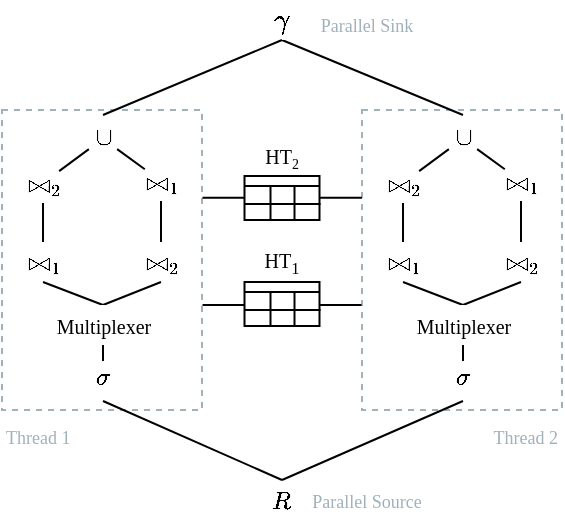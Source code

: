 <mxfile version="21.5.2" type="device">
  <diagram name="Page-1" id="9B1K-_jjaU90-WZYw8Fh">
    <mxGraphModel dx="841" dy="471" grid="1" gridSize="10" guides="1" tooltips="1" connect="1" arrows="1" fold="1" page="1" pageScale="1" pageWidth="827" pageHeight="1169" math="1" shadow="0">
      <root>
        <mxCell id="0" />
        <mxCell id="1" parent="0" />
        <mxCell id="3EwqKkP2R3SG_fMcNXbj-29" value="" style="rounded=0;whiteSpace=wrap;html=1;fontFamily=Libertine;fillColor=#FFFFFF;fontColor=#333333;strokeColor=#A0B1BA;dashed=1;fontSource=https%3A%2F%2Ffonts.cdnfonts.com%2Fcss%2Flinux-libertine;" vertex="1" parent="1">
          <mxGeometry x="280" y="125" width="100" height="150" as="geometry" />
        </mxCell>
        <mxCell id="3EwqKkP2R3SG_fMcNXbj-6" value="&lt;font data-font-src=&quot;https://fonts.cdnfonts.com/css/linux-libertine&quot; face=&quot;Libertine&quot;&gt;\(R\)&lt;/font&gt;" style="ellipse;whiteSpace=wrap;html=1;aspect=fixed;strokeColor=none;spacing=0;" vertex="1" parent="1">
          <mxGeometry x="230" y="310" width="20" height="20" as="geometry" />
        </mxCell>
        <mxCell id="3EwqKkP2R3SG_fMcNXbj-47" style="rounded=0;orthogonalLoop=1;jettySize=auto;html=1;exitX=0.5;exitY=1;exitDx=0;exitDy=0;entryX=0.5;entryY=0;entryDx=0;entryDy=0;endArrow=none;endFill=0;" edge="1" parent="1" source="3EwqKkP2R3SG_fMcNXbj-7" target="3EwqKkP2R3SG_fMcNXbj-30">
          <mxGeometry relative="1" as="geometry" />
        </mxCell>
        <mxCell id="3EwqKkP2R3SG_fMcNXbj-7" value="\(γ\)" style="ellipse;whiteSpace=wrap;html=1;aspect=fixed;strokeColor=none;spacing=0;" vertex="1" parent="1">
          <mxGeometry x="230" y="70" width="20" height="20" as="geometry" />
        </mxCell>
        <mxCell id="3EwqKkP2R3SG_fMcNXbj-9" value="" style="rounded=0;whiteSpace=wrap;html=1;fontFamily=Libertine;fillColor=#FFFFFF;fontColor=#333333;strokeColor=#A0B1BA;dashed=1;fontSource=https%3A%2F%2Ffonts.cdnfonts.com%2Fcss%2Flinux-libertine;" vertex="1" parent="1">
          <mxGeometry x="100" y="125" width="100" height="150" as="geometry" />
        </mxCell>
        <mxCell id="3EwqKkP2R3SG_fMcNXbj-46" style="rounded=0;orthogonalLoop=1;jettySize=auto;html=1;exitX=0.5;exitY=0;exitDx=0;exitDy=0;entryX=0.5;entryY=1;entryDx=0;entryDy=0;endArrow=none;endFill=0;" edge="1" parent="1" source="3EwqKkP2R3SG_fMcNXbj-14" target="3EwqKkP2R3SG_fMcNXbj-7">
          <mxGeometry relative="1" as="geometry" />
        </mxCell>
        <mxCell id="3EwqKkP2R3SG_fMcNXbj-14" value="\(∪&lt;br&gt;\)" style="ellipse;whiteSpace=wrap;html=1;aspect=fixed;fontFamily=Libertine;fillColor=none;strokeColor=none;fontSource=https%3A%2F%2Ffonts.cdnfonts.com%2Fcss%2Flinux-libertine;" vertex="1" parent="1">
          <mxGeometry x="140.5" y="127.5" width="20" height="20" as="geometry" />
        </mxCell>
        <mxCell id="3EwqKkP2R3SG_fMcNXbj-15" style="edgeStyle=orthogonalEdgeStyle;rounded=0;orthogonalLoop=1;jettySize=auto;html=1;exitX=0.5;exitY=0;exitDx=0;exitDy=0;entryX=0.5;entryY=1;entryDx=0;entryDy=0;endArrow=none;endFill=0;fontFamily=Libertine;strokeColor=default;fontSource=https%3A%2F%2Ffonts.cdnfonts.com%2Fcss%2Flinux-libertine;" edge="1" parent="1" source="3EwqKkP2R3SG_fMcNXbj-16" target="3EwqKkP2R3SG_fMcNXbj-27">
          <mxGeometry relative="1" as="geometry" />
        </mxCell>
        <mxCell id="3EwqKkP2R3SG_fMcNXbj-45" style="rounded=0;orthogonalLoop=1;jettySize=auto;html=1;exitX=0.5;exitY=1;exitDx=0;exitDy=0;entryX=0.5;entryY=0;entryDx=0;entryDy=0;endArrow=none;endFill=0;" edge="1" parent="1" source="3EwqKkP2R3SG_fMcNXbj-16" target="3EwqKkP2R3SG_fMcNXbj-6">
          <mxGeometry relative="1" as="geometry" />
        </mxCell>
        <mxCell id="3EwqKkP2R3SG_fMcNXbj-16" value="\(σ\)" style="ellipse;whiteSpace=wrap;html=1;aspect=fixed;fontFamily=Libertine;fillColor=none;strokeColor=none;spacingBottom=5;fontSource=https%3A%2F%2Ffonts.cdnfonts.com%2Fcss%2Flinux-libertine;" vertex="1" parent="1">
          <mxGeometry x="140.5" y="250.5" width="20" height="20" as="geometry" />
        </mxCell>
        <mxCell id="3EwqKkP2R3SG_fMcNXbj-17" style="rounded=0;orthogonalLoop=1;jettySize=auto;html=1;entryX=0.5;entryY=1;entryDx=0;entryDy=0;fontFamily=Libertine;endArrow=none;endFill=0;strokeColor=default;fontSource=https%3A%2F%2Ffonts.cdnfonts.com%2Fcss%2Flinux-libertine;" edge="1" parent="1" source="3EwqKkP2R3SG_fMcNXbj-18" target="3EwqKkP2R3SG_fMcNXbj-23">
          <mxGeometry relative="1" as="geometry" />
        </mxCell>
        <mxCell id="3EwqKkP2R3SG_fMcNXbj-18" value="\(⋈&lt;br style=&quot;border-color: var(--border-color);&quot;&gt;_1\)" style="ellipse;whiteSpace=wrap;html=1;aspect=fixed;fontFamily=Libertine;fillColor=none;strokeColor=none;fontSource=https%3A%2F%2Ffonts.cdnfonts.com%2Fcss%2Flinux-libertine;" vertex="1" parent="1">
          <mxGeometry x="110.5" y="191" width="20" height="20" as="geometry" />
        </mxCell>
        <mxCell id="3EwqKkP2R3SG_fMcNXbj-19" style="rounded=0;orthogonalLoop=1;jettySize=auto;html=1;entryX=0.5;entryY=1;entryDx=0;entryDy=0;fontFamily=Libertine;endArrow=none;endFill=0;strokeColor=default;fontSource=https%3A%2F%2Ffonts.cdnfonts.com%2Fcss%2Flinux-libertine;" edge="1" parent="1" source="3EwqKkP2R3SG_fMcNXbj-21" target="3EwqKkP2R3SG_fMcNXbj-25">
          <mxGeometry relative="1" as="geometry" />
        </mxCell>
        <mxCell id="3EwqKkP2R3SG_fMcNXbj-20" style="rounded=0;orthogonalLoop=1;jettySize=auto;html=1;exitX=0.5;exitY=1;exitDx=0;exitDy=0;entryX=0.5;entryY=0;entryDx=0;entryDy=0;endArrow=none;endFill=0;fontFamily=Libertine;strokeColor=default;fontSource=https%3A%2F%2Ffonts.cdnfonts.com%2Fcss%2Flinux-libertine;" edge="1" parent="1" source="3EwqKkP2R3SG_fMcNXbj-21" target="3EwqKkP2R3SG_fMcNXbj-27">
          <mxGeometry relative="1" as="geometry" />
        </mxCell>
        <mxCell id="3EwqKkP2R3SG_fMcNXbj-21" value="\(⋈&lt;br style=&quot;border-color: var(--border-color);&quot;&gt;_2\)" style="ellipse;whiteSpace=wrap;html=1;aspect=fixed;fontFamily=Libertine;fillColor=none;strokeColor=none;fontSource=https%3A%2F%2Ffonts.cdnfonts.com%2Fcss%2Flinux-libertine;" vertex="1" parent="1">
          <mxGeometry x="169.5" y="191" width="20" height="20" as="geometry" />
        </mxCell>
        <mxCell id="3EwqKkP2R3SG_fMcNXbj-22" style="rounded=0;orthogonalLoop=1;jettySize=auto;html=1;entryX=0;entryY=1;entryDx=0;entryDy=0;fontFamily=Libertine;endArrow=none;endFill=0;strokeColor=default;fontSource=https%3A%2F%2Ffonts.cdnfonts.com%2Fcss%2Flinux-libertine;" edge="1" parent="1" source="3EwqKkP2R3SG_fMcNXbj-23" target="3EwqKkP2R3SG_fMcNXbj-14">
          <mxGeometry relative="1" as="geometry">
            <mxPoint x="135.5" y="137.5" as="targetPoint" />
          </mxGeometry>
        </mxCell>
        <mxCell id="3EwqKkP2R3SG_fMcNXbj-23" value="\(⋈&lt;br style=&quot;border-color: var(--border-color);&quot;&gt;_2\)" style="ellipse;whiteSpace=wrap;html=1;aspect=fixed;fontFamily=Libertine;fillColor=none;strokeColor=none;fontSource=https%3A%2F%2Ffonts.cdnfonts.com%2Fcss%2Flinux-libertine;" vertex="1" parent="1">
          <mxGeometry x="110.5" y="151.5" width="20" height="20" as="geometry" />
        </mxCell>
        <mxCell id="3EwqKkP2R3SG_fMcNXbj-24" style="rounded=0;orthogonalLoop=1;jettySize=auto;html=1;entryX=1;entryY=1;entryDx=0;entryDy=0;fontFamily=Libertine;endArrow=none;endFill=0;strokeColor=default;fontSource=https%3A%2F%2Ffonts.cdnfonts.com%2Fcss%2Flinux-libertine;" edge="1" parent="1" source="3EwqKkP2R3SG_fMcNXbj-25" target="3EwqKkP2R3SG_fMcNXbj-14">
          <mxGeometry relative="1" as="geometry" />
        </mxCell>
        <mxCell id="3EwqKkP2R3SG_fMcNXbj-25" value="\(⋈&lt;br style=&quot;border-color: var(--border-color);&quot;&gt;_1\)" style="ellipse;whiteSpace=wrap;html=1;aspect=fixed;fontFamily=Libertine;fillColor=none;strokeColor=none;fontSource=https%3A%2F%2Ffonts.cdnfonts.com%2Fcss%2Flinux-libertine;" vertex="1" parent="1">
          <mxGeometry x="169.5" y="150.5" width="20" height="20" as="geometry" />
        </mxCell>
        <mxCell id="3EwqKkP2R3SG_fMcNXbj-26" style="rounded=0;orthogonalLoop=1;jettySize=auto;html=1;exitX=0.5;exitY=0;exitDx=0;exitDy=0;entryX=0.5;entryY=1;entryDx=0;entryDy=0;endArrow=none;endFill=0;fontFamily=Libertine;strokeColor=default;fontSource=https%3A%2F%2Ffonts.cdnfonts.com%2Fcss%2Flinux-libertine;" edge="1" parent="1" source="3EwqKkP2R3SG_fMcNXbj-27" target="3EwqKkP2R3SG_fMcNXbj-18">
          <mxGeometry relative="1" as="geometry" />
        </mxCell>
        <mxCell id="3EwqKkP2R3SG_fMcNXbj-27" value="&lt;font style=&quot;font-size: 10px;&quot;&gt;Multiplexer&lt;/font&gt;" style="ellipse;whiteSpace=wrap;html=1;strokeColor=none;fontFamily=Libertine;fontSource=https%3A%2F%2Ffonts.cdnfonts.com%2Fcss%2Flinux-libertine;" vertex="1" parent="1">
          <mxGeometry x="125.5" y="222.5" width="50" height="20" as="geometry" />
        </mxCell>
        <mxCell id="3EwqKkP2R3SG_fMcNXbj-30" value="\(∪&lt;br&gt;\)" style="ellipse;whiteSpace=wrap;html=1;aspect=fixed;fontFamily=Libertine;fillColor=none;strokeColor=none;fontSource=https%3A%2F%2Ffonts.cdnfonts.com%2Fcss%2Flinux-libertine;" vertex="1" parent="1">
          <mxGeometry x="320.5" y="127.5" width="20" height="20" as="geometry" />
        </mxCell>
        <mxCell id="3EwqKkP2R3SG_fMcNXbj-31" style="edgeStyle=orthogonalEdgeStyle;rounded=0;orthogonalLoop=1;jettySize=auto;html=1;exitX=0.5;exitY=0;exitDx=0;exitDy=0;entryX=0.5;entryY=1;entryDx=0;entryDy=0;endArrow=none;endFill=0;fontFamily=Libertine;strokeColor=default;fontSource=https%3A%2F%2Ffonts.cdnfonts.com%2Fcss%2Flinux-libertine;" edge="1" parent="1" source="3EwqKkP2R3SG_fMcNXbj-32" target="3EwqKkP2R3SG_fMcNXbj-43">
          <mxGeometry relative="1" as="geometry" />
        </mxCell>
        <mxCell id="3EwqKkP2R3SG_fMcNXbj-44" style="rounded=0;orthogonalLoop=1;jettySize=auto;html=1;exitX=0.5;exitY=1;exitDx=0;exitDy=0;entryX=0.5;entryY=0;entryDx=0;entryDy=0;endArrow=none;endFill=0;" edge="1" parent="1" source="3EwqKkP2R3SG_fMcNXbj-32" target="3EwqKkP2R3SG_fMcNXbj-6">
          <mxGeometry relative="1" as="geometry" />
        </mxCell>
        <mxCell id="3EwqKkP2R3SG_fMcNXbj-32" value="\(σ\)" style="ellipse;whiteSpace=wrap;html=1;aspect=fixed;fontFamily=Libertine;fillColor=none;strokeColor=none;spacingBottom=5;fontSource=https%3A%2F%2Ffonts.cdnfonts.com%2Fcss%2Flinux-libertine;" vertex="1" parent="1">
          <mxGeometry x="320.5" y="250.5" width="20" height="20" as="geometry" />
        </mxCell>
        <mxCell id="3EwqKkP2R3SG_fMcNXbj-33" style="rounded=0;orthogonalLoop=1;jettySize=auto;html=1;entryX=0.5;entryY=1;entryDx=0;entryDy=0;fontFamily=Libertine;endArrow=none;endFill=0;strokeColor=default;fontSource=https%3A%2F%2Ffonts.cdnfonts.com%2Fcss%2Flinux-libertine;" edge="1" parent="1" source="3EwqKkP2R3SG_fMcNXbj-34" target="3EwqKkP2R3SG_fMcNXbj-39">
          <mxGeometry relative="1" as="geometry" />
        </mxCell>
        <mxCell id="3EwqKkP2R3SG_fMcNXbj-34" value="\(⋈&lt;br style=&quot;border-color: var(--border-color);&quot;&gt;_1\)" style="ellipse;whiteSpace=wrap;html=1;aspect=fixed;fontFamily=Libertine;fillColor=none;strokeColor=none;fontSource=https%3A%2F%2Ffonts.cdnfonts.com%2Fcss%2Flinux-libertine;" vertex="1" parent="1">
          <mxGeometry x="290.5" y="191" width="20" height="20" as="geometry" />
        </mxCell>
        <mxCell id="3EwqKkP2R3SG_fMcNXbj-35" style="rounded=0;orthogonalLoop=1;jettySize=auto;html=1;entryX=0.5;entryY=1;entryDx=0;entryDy=0;fontFamily=Libertine;endArrow=none;endFill=0;strokeColor=default;fontSource=https%3A%2F%2Ffonts.cdnfonts.com%2Fcss%2Flinux-libertine;" edge="1" parent="1" source="3EwqKkP2R3SG_fMcNXbj-37" target="3EwqKkP2R3SG_fMcNXbj-41">
          <mxGeometry relative="1" as="geometry" />
        </mxCell>
        <mxCell id="3EwqKkP2R3SG_fMcNXbj-36" style="rounded=0;orthogonalLoop=1;jettySize=auto;html=1;exitX=0.5;exitY=1;exitDx=0;exitDy=0;entryX=0.5;entryY=0;entryDx=0;entryDy=0;endArrow=none;endFill=0;fontFamily=Libertine;strokeColor=default;fontSource=https%3A%2F%2Ffonts.cdnfonts.com%2Fcss%2Flinux-libertine;" edge="1" parent="1" source="3EwqKkP2R3SG_fMcNXbj-37" target="3EwqKkP2R3SG_fMcNXbj-43">
          <mxGeometry relative="1" as="geometry" />
        </mxCell>
        <mxCell id="3EwqKkP2R3SG_fMcNXbj-37" value="\(⋈&lt;br style=&quot;border-color: var(--border-color);&quot;&gt;_2\)" style="ellipse;whiteSpace=wrap;html=1;aspect=fixed;fontFamily=Libertine;fillColor=none;strokeColor=none;fontSource=https%3A%2F%2Ffonts.cdnfonts.com%2Fcss%2Flinux-libertine;" vertex="1" parent="1">
          <mxGeometry x="349.5" y="191" width="20" height="20" as="geometry" />
        </mxCell>
        <mxCell id="3EwqKkP2R3SG_fMcNXbj-38" style="rounded=0;orthogonalLoop=1;jettySize=auto;html=1;entryX=0;entryY=1;entryDx=0;entryDy=0;fontFamily=Libertine;endArrow=none;endFill=0;strokeColor=default;fontSource=https%3A%2F%2Ffonts.cdnfonts.com%2Fcss%2Flinux-libertine;" edge="1" parent="1" source="3EwqKkP2R3SG_fMcNXbj-39" target="3EwqKkP2R3SG_fMcNXbj-30">
          <mxGeometry relative="1" as="geometry">
            <mxPoint x="315.5" y="137.5" as="targetPoint" />
          </mxGeometry>
        </mxCell>
        <mxCell id="3EwqKkP2R3SG_fMcNXbj-39" value="\(⋈&lt;br style=&quot;border-color: var(--border-color);&quot;&gt;_2\)" style="ellipse;whiteSpace=wrap;html=1;aspect=fixed;fontFamily=Libertine;fillColor=none;strokeColor=none;fontSource=https%3A%2F%2Ffonts.cdnfonts.com%2Fcss%2Flinux-libertine;" vertex="1" parent="1">
          <mxGeometry x="290.5" y="151.5" width="20" height="20" as="geometry" />
        </mxCell>
        <mxCell id="3EwqKkP2R3SG_fMcNXbj-40" style="rounded=0;orthogonalLoop=1;jettySize=auto;html=1;entryX=1;entryY=1;entryDx=0;entryDy=0;fontFamily=Libertine;endArrow=none;endFill=0;strokeColor=default;fontSource=https%3A%2F%2Ffonts.cdnfonts.com%2Fcss%2Flinux-libertine;" edge="1" parent="1" source="3EwqKkP2R3SG_fMcNXbj-41" target="3EwqKkP2R3SG_fMcNXbj-30">
          <mxGeometry relative="1" as="geometry" />
        </mxCell>
        <mxCell id="3EwqKkP2R3SG_fMcNXbj-41" value="\(⋈&lt;br style=&quot;border-color: var(--border-color);&quot;&gt;_1\)" style="ellipse;whiteSpace=wrap;html=1;aspect=fixed;fontFamily=Libertine;fillColor=none;strokeColor=none;fontSource=https%3A%2F%2Ffonts.cdnfonts.com%2Fcss%2Flinux-libertine;" vertex="1" parent="1">
          <mxGeometry x="349.5" y="150.5" width="20" height="20" as="geometry" />
        </mxCell>
        <mxCell id="3EwqKkP2R3SG_fMcNXbj-42" style="rounded=0;orthogonalLoop=1;jettySize=auto;html=1;exitX=0.5;exitY=0;exitDx=0;exitDy=0;entryX=0.5;entryY=1;entryDx=0;entryDy=0;endArrow=none;endFill=0;fontFamily=Libertine;strokeColor=default;fontSource=https%3A%2F%2Ffonts.cdnfonts.com%2Fcss%2Flinux-libertine;" edge="1" parent="1" source="3EwqKkP2R3SG_fMcNXbj-43" target="3EwqKkP2R3SG_fMcNXbj-34">
          <mxGeometry relative="1" as="geometry" />
        </mxCell>
        <mxCell id="3EwqKkP2R3SG_fMcNXbj-43" value="&lt;font style=&quot;font-size: 10px;&quot;&gt;Multiplexer&lt;/font&gt;" style="ellipse;whiteSpace=wrap;html=1;strokeColor=none;fontFamily=Libertine;fontSource=https%3A%2F%2Ffonts.cdnfonts.com%2Fcss%2Flinux-libertine;" vertex="1" parent="1">
          <mxGeometry x="305.5" y="222.5" width="50" height="20" as="geometry" />
        </mxCell>
        <mxCell id="3EwqKkP2R3SG_fMcNXbj-49" value="&lt;font style=&quot;font-size: 10px;&quot;&gt;HT&lt;sub&gt;1&lt;/sub&gt;&lt;/font&gt;" style="ellipse;whiteSpace=wrap;html=1;strokeColor=none;fontFamily=Libertine;fontSource=https%3A%2F%2Ffonts.cdnfonts.com%2Fcss%2Flinux-libertine;" vertex="1" parent="1">
          <mxGeometry x="215" y="191" width="50" height="20" as="geometry" />
        </mxCell>
        <mxCell id="3EwqKkP2R3SG_fMcNXbj-73" value="&lt;font style=&quot;font-size: 10px;&quot;&gt;HT&lt;/font&gt;&lt;font style=&quot;font-size: 8.333px;&quot;&gt;&lt;sub&gt;2&lt;/sub&gt;&lt;/font&gt;" style="ellipse;whiteSpace=wrap;html=1;strokeColor=none;fontFamily=Libertine;fontSource=https%3A%2F%2Ffonts.cdnfonts.com%2Fcss%2Flinux-libertine;" vertex="1" parent="1">
          <mxGeometry x="215" y="138" width="50" height="20" as="geometry" />
        </mxCell>
        <mxCell id="3EwqKkP2R3SG_fMcNXbj-74" value="" style="shape=table;startSize=5;container=1;collapsible=0;childLayout=tableLayout;strokeColor=default;fontSize=16;" vertex="1" parent="1">
          <mxGeometry x="221.25" y="158" width="37.5" height="22" as="geometry" />
        </mxCell>
        <mxCell id="3EwqKkP2R3SG_fMcNXbj-75" value="" style="shape=tableRow;horizontal=0;startSize=0;swimlaneHead=0;swimlaneBody=0;strokeColor=inherit;top=0;left=0;bottom=0;right=0;collapsible=0;dropTarget=0;fillColor=none;points=[[0,0.5],[1,0.5]];portConstraint=eastwest;fontSize=16;" vertex="1" parent="3EwqKkP2R3SG_fMcNXbj-74">
          <mxGeometry y="5" width="37.5" height="9" as="geometry" />
        </mxCell>
        <mxCell id="3EwqKkP2R3SG_fMcNXbj-76" value="" style="shape=partialRectangle;html=1;whiteSpace=wrap;connectable=0;strokeColor=inherit;overflow=hidden;fillColor=none;top=0;left=0;bottom=0;right=0;pointerEvents=1;fontSize=16;" vertex="1" parent="3EwqKkP2R3SG_fMcNXbj-75">
          <mxGeometry width="13" height="9" as="geometry">
            <mxRectangle width="13" height="9" as="alternateBounds" />
          </mxGeometry>
        </mxCell>
        <mxCell id="3EwqKkP2R3SG_fMcNXbj-77" value="" style="shape=partialRectangle;html=1;whiteSpace=wrap;connectable=0;strokeColor=inherit;overflow=hidden;fillColor=none;top=0;left=0;bottom=0;right=0;pointerEvents=1;fontSize=16;" vertex="1" parent="3EwqKkP2R3SG_fMcNXbj-75">
          <mxGeometry x="13" width="12" height="9" as="geometry">
            <mxRectangle width="12" height="9" as="alternateBounds" />
          </mxGeometry>
        </mxCell>
        <mxCell id="3EwqKkP2R3SG_fMcNXbj-78" value="" style="shape=partialRectangle;html=1;whiteSpace=wrap;connectable=0;strokeColor=inherit;overflow=hidden;fillColor=none;top=0;left=0;bottom=0;right=0;pointerEvents=1;fontSize=16;" vertex="1" parent="3EwqKkP2R3SG_fMcNXbj-75">
          <mxGeometry x="25" width="13" height="9" as="geometry">
            <mxRectangle width="13" height="9" as="alternateBounds" />
          </mxGeometry>
        </mxCell>
        <mxCell id="3EwqKkP2R3SG_fMcNXbj-79" value="" style="shape=tableRow;horizontal=0;startSize=0;swimlaneHead=0;swimlaneBody=0;strokeColor=inherit;top=0;left=0;bottom=0;right=0;collapsible=0;dropTarget=0;fillColor=none;points=[[0,0.5],[1,0.5]];portConstraint=eastwest;fontSize=16;" vertex="1" parent="3EwqKkP2R3SG_fMcNXbj-74">
          <mxGeometry y="14" width="37.5" height="8" as="geometry" />
        </mxCell>
        <mxCell id="3EwqKkP2R3SG_fMcNXbj-80" value="" style="shape=partialRectangle;html=1;whiteSpace=wrap;connectable=0;strokeColor=inherit;overflow=hidden;fillColor=none;top=0;left=0;bottom=0;right=0;pointerEvents=1;fontSize=16;" vertex="1" parent="3EwqKkP2R3SG_fMcNXbj-79">
          <mxGeometry width="13" height="8" as="geometry">
            <mxRectangle width="13" height="8" as="alternateBounds" />
          </mxGeometry>
        </mxCell>
        <mxCell id="3EwqKkP2R3SG_fMcNXbj-81" value="" style="shape=partialRectangle;html=1;whiteSpace=wrap;connectable=0;strokeColor=inherit;overflow=hidden;fillColor=none;top=0;left=0;bottom=0;right=0;pointerEvents=1;fontSize=16;" vertex="1" parent="3EwqKkP2R3SG_fMcNXbj-79">
          <mxGeometry x="13" width="12" height="8" as="geometry">
            <mxRectangle width="12" height="8" as="alternateBounds" />
          </mxGeometry>
        </mxCell>
        <mxCell id="3EwqKkP2R3SG_fMcNXbj-82" value="" style="shape=partialRectangle;html=1;whiteSpace=wrap;connectable=0;strokeColor=inherit;overflow=hidden;fillColor=none;top=0;left=0;bottom=0;right=0;pointerEvents=1;fontSize=16;" vertex="1" parent="3EwqKkP2R3SG_fMcNXbj-79">
          <mxGeometry x="25" width="13" height="8" as="geometry">
            <mxRectangle width="13" height="8" as="alternateBounds" />
          </mxGeometry>
        </mxCell>
        <mxCell id="3EwqKkP2R3SG_fMcNXbj-83" value="" style="shape=table;startSize=5;container=1;collapsible=0;childLayout=tableLayout;strokeColor=default;fontSize=16;" vertex="1" parent="1">
          <mxGeometry x="221.25" y="211" width="37.5" height="22" as="geometry" />
        </mxCell>
        <mxCell id="3EwqKkP2R3SG_fMcNXbj-84" value="" style="shape=tableRow;horizontal=0;startSize=0;swimlaneHead=0;swimlaneBody=0;strokeColor=inherit;top=0;left=0;bottom=0;right=0;collapsible=0;dropTarget=0;fillColor=none;points=[[0,0.5],[1,0.5]];portConstraint=eastwest;fontSize=16;" vertex="1" parent="3EwqKkP2R3SG_fMcNXbj-83">
          <mxGeometry y="5" width="37.5" height="9" as="geometry" />
        </mxCell>
        <mxCell id="3EwqKkP2R3SG_fMcNXbj-85" value="" style="shape=partialRectangle;html=1;whiteSpace=wrap;connectable=0;strokeColor=inherit;overflow=hidden;fillColor=none;top=0;left=0;bottom=0;right=0;pointerEvents=1;fontSize=16;" vertex="1" parent="3EwqKkP2R3SG_fMcNXbj-84">
          <mxGeometry width="13" height="9" as="geometry">
            <mxRectangle width="13" height="9" as="alternateBounds" />
          </mxGeometry>
        </mxCell>
        <mxCell id="3EwqKkP2R3SG_fMcNXbj-86" value="" style="shape=partialRectangle;html=1;whiteSpace=wrap;connectable=0;strokeColor=inherit;overflow=hidden;fillColor=none;top=0;left=0;bottom=0;right=0;pointerEvents=1;fontSize=16;" vertex="1" parent="3EwqKkP2R3SG_fMcNXbj-84">
          <mxGeometry x="13" width="12" height="9" as="geometry">
            <mxRectangle width="12" height="9" as="alternateBounds" />
          </mxGeometry>
        </mxCell>
        <mxCell id="3EwqKkP2R3SG_fMcNXbj-87" value="" style="shape=partialRectangle;html=1;whiteSpace=wrap;connectable=0;strokeColor=inherit;overflow=hidden;fillColor=none;top=0;left=0;bottom=0;right=0;pointerEvents=1;fontSize=16;" vertex="1" parent="3EwqKkP2R3SG_fMcNXbj-84">
          <mxGeometry x="25" width="13" height="9" as="geometry">
            <mxRectangle width="13" height="9" as="alternateBounds" />
          </mxGeometry>
        </mxCell>
        <mxCell id="3EwqKkP2R3SG_fMcNXbj-88" value="" style="shape=tableRow;horizontal=0;startSize=0;swimlaneHead=0;swimlaneBody=0;strokeColor=inherit;top=0;left=0;bottom=0;right=0;collapsible=0;dropTarget=0;fillColor=none;points=[[0,0.5],[1,0.5]];portConstraint=eastwest;fontSize=16;" vertex="1" parent="3EwqKkP2R3SG_fMcNXbj-83">
          <mxGeometry y="14" width="37.5" height="8" as="geometry" />
        </mxCell>
        <mxCell id="3EwqKkP2R3SG_fMcNXbj-89" value="" style="shape=partialRectangle;html=1;whiteSpace=wrap;connectable=0;strokeColor=inherit;overflow=hidden;fillColor=none;top=0;left=0;bottom=0;right=0;pointerEvents=1;fontSize=16;" vertex="1" parent="3EwqKkP2R3SG_fMcNXbj-88">
          <mxGeometry width="13" height="8" as="geometry">
            <mxRectangle width="13" height="8" as="alternateBounds" />
          </mxGeometry>
        </mxCell>
        <mxCell id="3EwqKkP2R3SG_fMcNXbj-90" value="" style="shape=partialRectangle;html=1;whiteSpace=wrap;connectable=0;strokeColor=inherit;overflow=hidden;fillColor=none;top=0;left=0;bottom=0;right=0;pointerEvents=1;fontSize=16;" vertex="1" parent="3EwqKkP2R3SG_fMcNXbj-88">
          <mxGeometry x="13" width="12" height="8" as="geometry">
            <mxRectangle width="12" height="8" as="alternateBounds" />
          </mxGeometry>
        </mxCell>
        <mxCell id="3EwqKkP2R3SG_fMcNXbj-91" value="" style="shape=partialRectangle;html=1;whiteSpace=wrap;connectable=0;strokeColor=inherit;overflow=hidden;fillColor=none;top=0;left=0;bottom=0;right=0;pointerEvents=1;fontSize=16;" vertex="1" parent="3EwqKkP2R3SG_fMcNXbj-88">
          <mxGeometry x="25" width="13" height="8" as="geometry">
            <mxRectangle width="13" height="8" as="alternateBounds" />
          </mxGeometry>
        </mxCell>
        <mxCell id="3EwqKkP2R3SG_fMcNXbj-108" style="rounded=0;orthogonalLoop=1;jettySize=auto;html=1;entryX=1;entryY=0.5;entryDx=0;entryDy=0;endArrow=none;endFill=0;" edge="1" parent="1">
          <mxGeometry relative="1" as="geometry">
            <mxPoint x="221.25" y="222.5" as="sourcePoint" />
            <mxPoint x="200.25" y="222.5" as="targetPoint" />
          </mxGeometry>
        </mxCell>
        <mxCell id="3EwqKkP2R3SG_fMcNXbj-109" style="rounded=0;orthogonalLoop=1;jettySize=auto;html=1;entryX=1;entryY=0.5;entryDx=0;entryDy=0;endArrow=none;endFill=0;" edge="1" parent="1">
          <mxGeometry relative="1" as="geometry">
            <mxPoint x="279.75" y="222.5" as="sourcePoint" />
            <mxPoint x="258.75" y="222.5" as="targetPoint" />
          </mxGeometry>
        </mxCell>
        <mxCell id="3EwqKkP2R3SG_fMcNXbj-110" style="rounded=0;orthogonalLoop=1;jettySize=auto;html=1;entryX=1;entryY=0.5;entryDx=0;entryDy=0;endArrow=none;endFill=0;" edge="1" parent="1">
          <mxGeometry relative="1" as="geometry">
            <mxPoint x="280" y="168.9" as="sourcePoint" />
            <mxPoint x="259" y="168.9" as="targetPoint" />
          </mxGeometry>
        </mxCell>
        <mxCell id="3EwqKkP2R3SG_fMcNXbj-111" style="rounded=0;orthogonalLoop=1;jettySize=auto;html=1;entryX=1;entryY=0.5;entryDx=0;entryDy=0;endArrow=none;endFill=0;" edge="1" parent="1">
          <mxGeometry relative="1" as="geometry">
            <mxPoint x="221.25" y="168.9" as="sourcePoint" />
            <mxPoint x="200.25" y="168.9" as="targetPoint" />
          </mxGeometry>
        </mxCell>
        <mxCell id="3EwqKkP2R3SG_fMcNXbj-112" value="&lt;font color=&quot;#a0b1ba&quot; style=&quot;font-size: 9px;&quot;&gt;Parallel Source&lt;/font&gt;" style="text;html=1;strokeColor=none;fillColor=none;align=center;verticalAlign=middle;whiteSpace=wrap;rounded=0;fontFamily=Libertine;fontSize=10;fontSource=https%3A%2F%2Ffonts.cdnfonts.com%2Fcss%2Flinux-libertine;" vertex="1" parent="1">
          <mxGeometry x="250" y="315" width="65" height="10" as="geometry" />
        </mxCell>
        <mxCell id="3EwqKkP2R3SG_fMcNXbj-113" value="&lt;font color=&quot;#a0b1ba&quot; style=&quot;font-size: 9px;&quot;&gt;Parallel Sink&lt;/font&gt;" style="text;html=1;strokeColor=none;fillColor=none;align=center;verticalAlign=middle;whiteSpace=wrap;rounded=0;fontFamily=Libertine;fontSize=10;fontSource=https%3A%2F%2Ffonts.cdnfonts.com%2Fcss%2Flinux-libertine;" vertex="1" parent="1">
          <mxGeometry x="250" y="77" width="65" height="10" as="geometry" />
        </mxCell>
        <mxCell id="3EwqKkP2R3SG_fMcNXbj-114" value="&lt;font color=&quot;#a0b1ba&quot; style=&quot;font-size: 9px;&quot;&gt;Thread 1&lt;/font&gt;" style="text;html=1;strokeColor=none;fillColor=none;align=left;verticalAlign=middle;whiteSpace=wrap;rounded=0;fontFamily=Libertine;fontSize=10;fontSource=https%3A%2F%2Ffonts.cdnfonts.com%2Fcss%2Flinux-libertine;" vertex="1" parent="1">
          <mxGeometry x="100" y="275" width="65" height="25" as="geometry" />
        </mxCell>
        <mxCell id="3EwqKkP2R3SG_fMcNXbj-115" value="&lt;font color=&quot;#a0b1ba&quot; style=&quot;font-size: 9px;&quot;&gt;Thread 2&lt;/font&gt;" style="text;html=1;strokeColor=none;fillColor=none;align=right;verticalAlign=middle;whiteSpace=wrap;rounded=0;fontFamily=Libertine;fontSize=10;fontSource=https%3A%2F%2Ffonts.cdnfonts.com%2Fcss%2Flinux-libertine;" vertex="1" parent="1">
          <mxGeometry x="315" y="275" width="65" height="25" as="geometry" />
        </mxCell>
      </root>
    </mxGraphModel>
  </diagram>
</mxfile>
